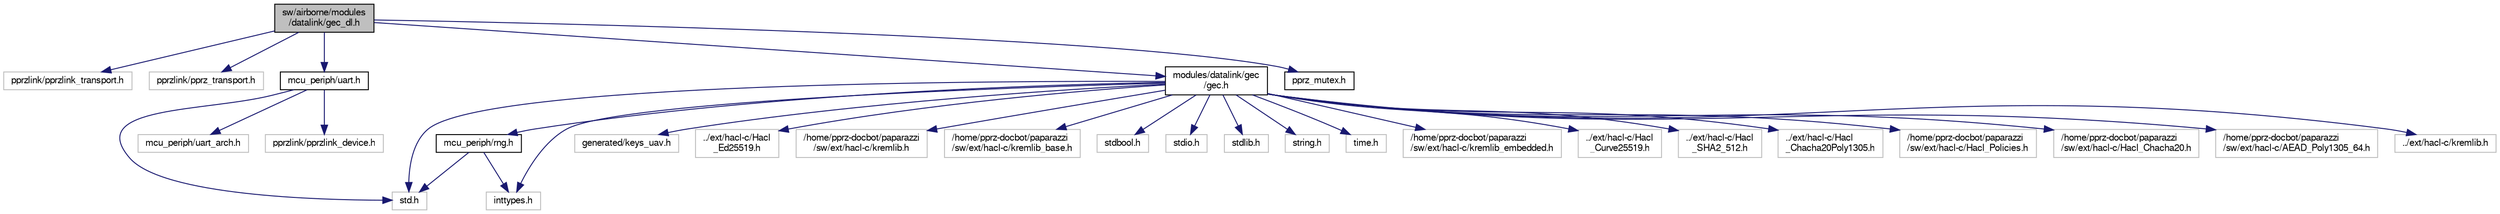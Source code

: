 digraph "sw/airborne/modules/datalink/gec_dl.h"
{
  edge [fontname="FreeSans",fontsize="10",labelfontname="FreeSans",labelfontsize="10"];
  node [fontname="FreeSans",fontsize="10",shape=record];
  Node1 [label="sw/airborne/modules\l/datalink/gec_dl.h",height=0.2,width=0.4,color="black", fillcolor="grey75", style="filled", fontcolor="black"];
  Node1 -> Node2 [color="midnightblue",fontsize="10",style="solid",fontname="FreeSans"];
  Node2 [label="pprzlink/pprzlink_transport.h",height=0.2,width=0.4,color="grey75", fillcolor="white", style="filled"];
  Node1 -> Node3 [color="midnightblue",fontsize="10",style="solid",fontname="FreeSans"];
  Node3 [label="pprzlink/pprz_transport.h",height=0.2,width=0.4,color="grey75", fillcolor="white", style="filled"];
  Node1 -> Node4 [color="midnightblue",fontsize="10",style="solid",fontname="FreeSans"];
  Node4 [label="modules/datalink/gec\l/gec.h",height=0.2,width=0.4,color="black", fillcolor="white", style="filled",URL="$gec_8h.html",tooltip="Galois embedded crypto implementation. "];
  Node4 -> Node5 [color="midnightblue",fontsize="10",style="solid",fontname="FreeSans"];
  Node5 [label="std.h",height=0.2,width=0.4,color="grey75", fillcolor="white", style="filled"];
  Node4 -> Node6 [color="midnightblue",fontsize="10",style="solid",fontname="FreeSans"];
  Node6 [label="mcu_periph/rng.h",height=0.2,width=0.4,color="black", fillcolor="white", style="filled",URL="$rng_8h.html",tooltip="arch independent Random Number Generator API "];
  Node6 -> Node7 [color="midnightblue",fontsize="10",style="solid",fontname="FreeSans"];
  Node7 [label="inttypes.h",height=0.2,width=0.4,color="grey75", fillcolor="white", style="filled"];
  Node6 -> Node5 [color="midnightblue",fontsize="10",style="solid",fontname="FreeSans"];
  Node4 -> Node8 [color="midnightblue",fontsize="10",style="solid",fontname="FreeSans"];
  Node8 [label="generated/keys_uav.h",height=0.2,width=0.4,color="grey75", fillcolor="white", style="filled"];
  Node4 -> Node9 [color="midnightblue",fontsize="10",style="solid",fontname="FreeSans"];
  Node9 [label="../ext/hacl-c/Hacl\l_Ed25519.h",height=0.2,width=0.4,color="grey75", fillcolor="white", style="filled"];
  Node4 -> Node10 [color="midnightblue",fontsize="10",style="solid",fontname="FreeSans"];
  Node10 [label="/home/pprz-docbot/paparazzi\l/sw/ext/hacl-c/kremlib.h",height=0.2,width=0.4,color="grey75", fillcolor="white", style="filled"];
  Node4 -> Node11 [color="midnightblue",fontsize="10",style="solid",fontname="FreeSans"];
  Node11 [label="/home/pprz-docbot/paparazzi\l/sw/ext/hacl-c/kremlib_base.h",height=0.2,width=0.4,color="grey75", fillcolor="white", style="filled"];
  Node4 -> Node7 [color="midnightblue",fontsize="10",style="solid",fontname="FreeSans"];
  Node4 -> Node12 [color="midnightblue",fontsize="10",style="solid",fontname="FreeSans"];
  Node12 [label="stdbool.h",height=0.2,width=0.4,color="grey75", fillcolor="white", style="filled"];
  Node4 -> Node13 [color="midnightblue",fontsize="10",style="solid",fontname="FreeSans"];
  Node13 [label="stdio.h",height=0.2,width=0.4,color="grey75", fillcolor="white", style="filled"];
  Node4 -> Node14 [color="midnightblue",fontsize="10",style="solid",fontname="FreeSans"];
  Node14 [label="stdlib.h",height=0.2,width=0.4,color="grey75", fillcolor="white", style="filled"];
  Node4 -> Node15 [color="midnightblue",fontsize="10",style="solid",fontname="FreeSans"];
  Node15 [label="string.h",height=0.2,width=0.4,color="grey75", fillcolor="white", style="filled"];
  Node4 -> Node16 [color="midnightblue",fontsize="10",style="solid",fontname="FreeSans"];
  Node16 [label="time.h",height=0.2,width=0.4,color="grey75", fillcolor="white", style="filled"];
  Node4 -> Node17 [color="midnightblue",fontsize="10",style="solid",fontname="FreeSans"];
  Node17 [label="/home/pprz-docbot/paparazzi\l/sw/ext/hacl-c/kremlib_embedded.h",height=0.2,width=0.4,color="grey75", fillcolor="white", style="filled"];
  Node4 -> Node18 [color="midnightblue",fontsize="10",style="solid",fontname="FreeSans"];
  Node18 [label="../ext/hacl-c/Hacl\l_Curve25519.h",height=0.2,width=0.4,color="grey75", fillcolor="white", style="filled"];
  Node4 -> Node19 [color="midnightblue",fontsize="10",style="solid",fontname="FreeSans"];
  Node19 [label="../ext/hacl-c/Hacl\l_SHA2_512.h",height=0.2,width=0.4,color="grey75", fillcolor="white", style="filled"];
  Node4 -> Node20 [color="midnightblue",fontsize="10",style="solid",fontname="FreeSans"];
  Node20 [label="../ext/hacl-c/Hacl\l_Chacha20Poly1305.h",height=0.2,width=0.4,color="grey75", fillcolor="white", style="filled"];
  Node4 -> Node21 [color="midnightblue",fontsize="10",style="solid",fontname="FreeSans"];
  Node21 [label="/home/pprz-docbot/paparazzi\l/sw/ext/hacl-c/Hacl_Policies.h",height=0.2,width=0.4,color="grey75", fillcolor="white", style="filled"];
  Node4 -> Node22 [color="midnightblue",fontsize="10",style="solid",fontname="FreeSans"];
  Node22 [label="/home/pprz-docbot/paparazzi\l/sw/ext/hacl-c/Hacl_Chacha20.h",height=0.2,width=0.4,color="grey75", fillcolor="white", style="filled"];
  Node4 -> Node23 [color="midnightblue",fontsize="10",style="solid",fontname="FreeSans"];
  Node23 [label="/home/pprz-docbot/paparazzi\l/sw/ext/hacl-c/AEAD_Poly1305_64.h",height=0.2,width=0.4,color="grey75", fillcolor="white", style="filled"];
  Node4 -> Node24 [color="midnightblue",fontsize="10",style="solid",fontname="FreeSans"];
  Node24 [label="../ext/hacl-c/kremlib.h",height=0.2,width=0.4,color="grey75", fillcolor="white", style="filled"];
  Node1 -> Node25 [color="midnightblue",fontsize="10",style="solid",fontname="FreeSans"];
  Node25 [label="pprz_mutex.h",height=0.2,width=0.4,color="black", fillcolor="white", style="filled",URL="$pprz__mutex_8h.html",tooltip="Utility functions and macros to abstract some RTOS functionalities such as mutexes. "];
  Node1 -> Node26 [color="midnightblue",fontsize="10",style="solid",fontname="FreeSans"];
  Node26 [label="mcu_periph/uart.h",height=0.2,width=0.4,color="black", fillcolor="white", style="filled",URL="$uart_8h.html",tooltip="arch independent UART (Universal Asynchronous Receiver/Transmitter) API "];
  Node26 -> Node27 [color="midnightblue",fontsize="10",style="solid",fontname="FreeSans"];
  Node27 [label="mcu_periph/uart_arch.h",height=0.2,width=0.4,color="grey75", fillcolor="white", style="filled"];
  Node26 -> Node28 [color="midnightblue",fontsize="10",style="solid",fontname="FreeSans"];
  Node28 [label="pprzlink/pprzlink_device.h",height=0.2,width=0.4,color="grey75", fillcolor="white", style="filled"];
  Node26 -> Node5 [color="midnightblue",fontsize="10",style="solid",fontname="FreeSans"];
}
